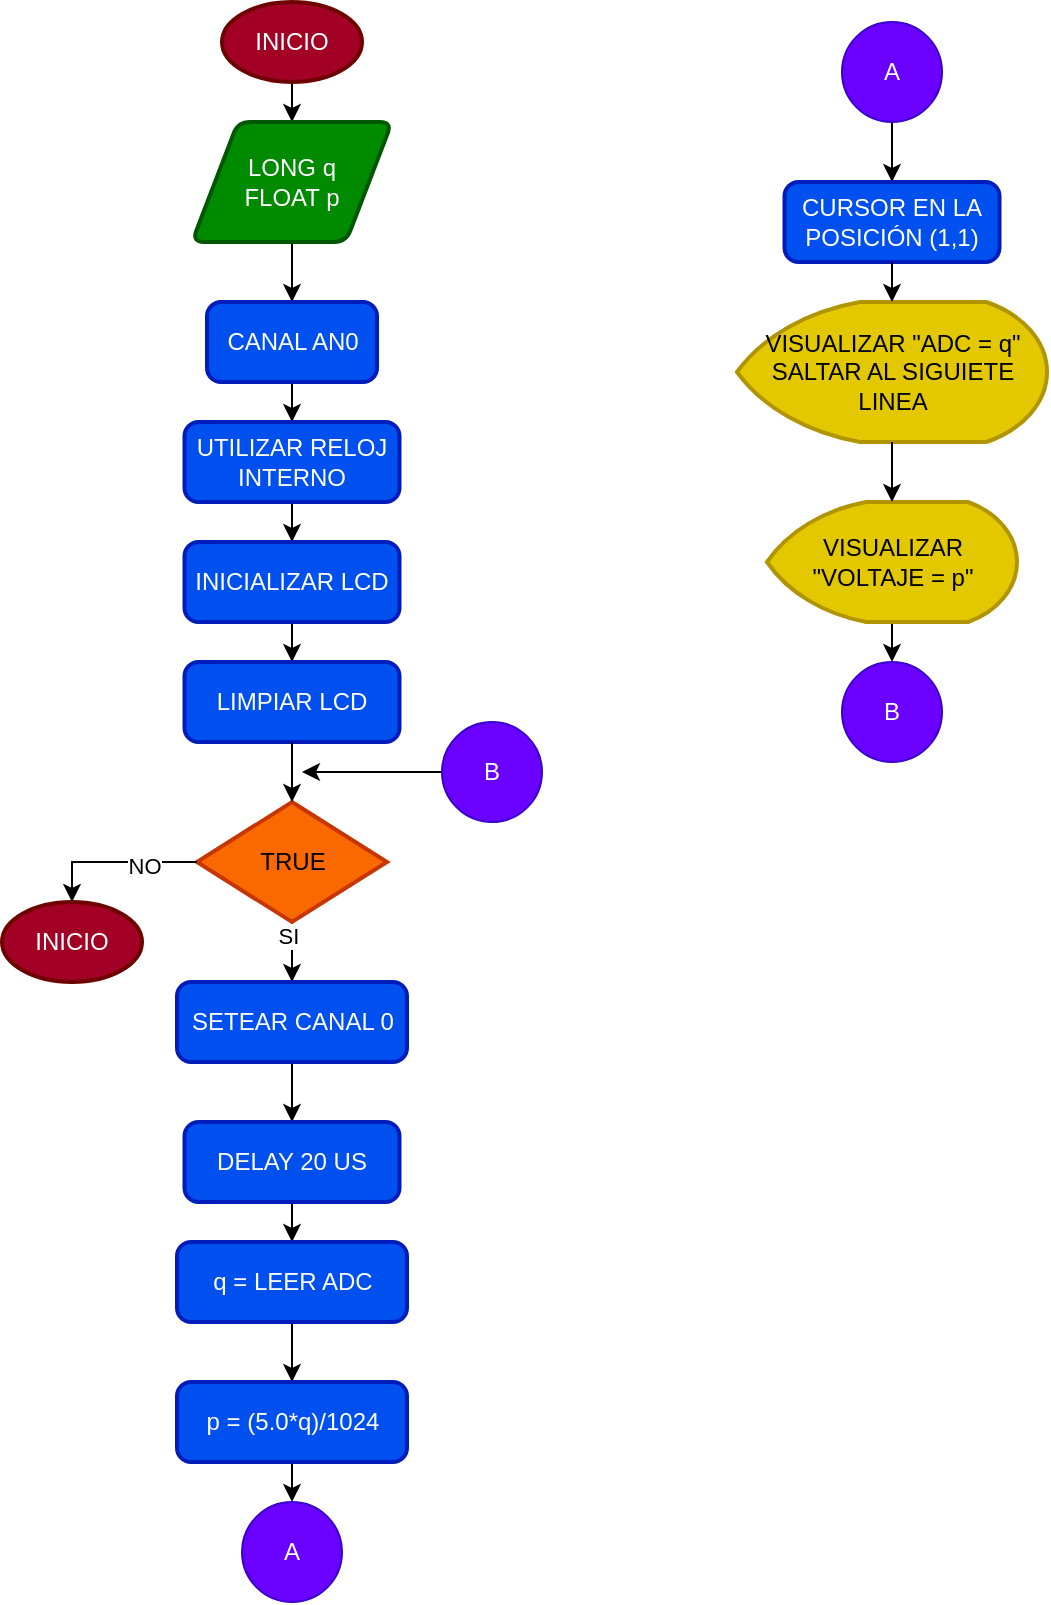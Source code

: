 <mxfile version="24.7.5">
  <diagram name="Página-1" id="G9VKpVjVFx4DaCUlaQKF">
    <mxGraphModel dx="1760" dy="1064" grid="1" gridSize="10" guides="1" tooltips="1" connect="1" arrows="1" fold="1" page="1" pageScale="1" pageWidth="850" pageHeight="1100" math="0" shadow="0">
      <root>
        <mxCell id="0" />
        <mxCell id="1" parent="0" />
        <mxCell id="YQLVZ1mfkx_xQIe-WTQi-8" style="edgeStyle=orthogonalEdgeStyle;rounded=0;orthogonalLoop=1;jettySize=auto;html=1;exitX=0.5;exitY=1;exitDx=0;exitDy=0;exitPerimeter=0;entryX=0.5;entryY=0;entryDx=0;entryDy=0;" edge="1" parent="1" source="YQLVZ1mfkx_xQIe-WTQi-1" target="YQLVZ1mfkx_xQIe-WTQi-2">
          <mxGeometry relative="1" as="geometry" />
        </mxCell>
        <mxCell id="YQLVZ1mfkx_xQIe-WTQi-1" value="INICIO" style="strokeWidth=2;html=1;shape=mxgraph.flowchart.start_1;whiteSpace=wrap;fillColor=#a20025;fontColor=#ffffff;strokeColor=#6F0000;" vertex="1" parent="1">
          <mxGeometry x="160" y="60" width="70" height="40" as="geometry" />
        </mxCell>
        <mxCell id="YQLVZ1mfkx_xQIe-WTQi-9" style="edgeStyle=orthogonalEdgeStyle;rounded=0;orthogonalLoop=1;jettySize=auto;html=1;exitX=0.5;exitY=1;exitDx=0;exitDy=0;entryX=0.5;entryY=0;entryDx=0;entryDy=0;" edge="1" parent="1" source="YQLVZ1mfkx_xQIe-WTQi-2" target="YQLVZ1mfkx_xQIe-WTQi-3">
          <mxGeometry relative="1" as="geometry" />
        </mxCell>
        <mxCell id="YQLVZ1mfkx_xQIe-WTQi-2" value="LONG q&lt;div&gt;FLOAT p&lt;/div&gt;" style="shape=parallelogram;html=1;strokeWidth=2;perimeter=parallelogramPerimeter;whiteSpace=wrap;rounded=1;arcSize=12;size=0.23;fillColor=#008a00;fontColor=#ffffff;strokeColor=#005700;" vertex="1" parent="1">
          <mxGeometry x="145" y="120" width="100" height="60" as="geometry" />
        </mxCell>
        <mxCell id="YQLVZ1mfkx_xQIe-WTQi-10" style="edgeStyle=orthogonalEdgeStyle;rounded=0;orthogonalLoop=1;jettySize=auto;html=1;exitX=0.5;exitY=1;exitDx=0;exitDy=0;entryX=0.5;entryY=0;entryDx=0;entryDy=0;" edge="1" parent="1" source="YQLVZ1mfkx_xQIe-WTQi-3" target="YQLVZ1mfkx_xQIe-WTQi-4">
          <mxGeometry relative="1" as="geometry" />
        </mxCell>
        <mxCell id="YQLVZ1mfkx_xQIe-WTQi-3" value="CANAL AN0" style="rounded=1;whiteSpace=wrap;html=1;absoluteArcSize=1;arcSize=14;strokeWidth=2;fillColor=#0050ef;fontColor=#ffffff;strokeColor=#001DBC;" vertex="1" parent="1">
          <mxGeometry x="152.5" y="210" width="85" height="40" as="geometry" />
        </mxCell>
        <mxCell id="YQLVZ1mfkx_xQIe-WTQi-11" style="edgeStyle=orthogonalEdgeStyle;rounded=0;orthogonalLoop=1;jettySize=auto;html=1;exitX=0.5;exitY=1;exitDx=0;exitDy=0;entryX=0.5;entryY=0;entryDx=0;entryDy=0;" edge="1" parent="1" source="YQLVZ1mfkx_xQIe-WTQi-4" target="YQLVZ1mfkx_xQIe-WTQi-5">
          <mxGeometry relative="1" as="geometry" />
        </mxCell>
        <mxCell id="YQLVZ1mfkx_xQIe-WTQi-4" value="UTILIZAR RELOJ INTERNO" style="rounded=1;whiteSpace=wrap;html=1;absoluteArcSize=1;arcSize=14;strokeWidth=2;fillColor=#0050ef;fontColor=#ffffff;strokeColor=#001DBC;" vertex="1" parent="1">
          <mxGeometry x="141.25" y="270" width="107.5" height="40" as="geometry" />
        </mxCell>
        <mxCell id="YQLVZ1mfkx_xQIe-WTQi-12" style="edgeStyle=orthogonalEdgeStyle;rounded=0;orthogonalLoop=1;jettySize=auto;html=1;exitX=0.5;exitY=1;exitDx=0;exitDy=0;entryX=0.5;entryY=0;entryDx=0;entryDy=0;" edge="1" parent="1" source="YQLVZ1mfkx_xQIe-WTQi-5" target="YQLVZ1mfkx_xQIe-WTQi-6">
          <mxGeometry relative="1" as="geometry" />
        </mxCell>
        <mxCell id="YQLVZ1mfkx_xQIe-WTQi-5" value="INICIALIZAR LCD" style="rounded=1;whiteSpace=wrap;html=1;absoluteArcSize=1;arcSize=14;strokeWidth=2;fillColor=#0050ef;fontColor=#ffffff;strokeColor=#001DBC;" vertex="1" parent="1">
          <mxGeometry x="141.25" y="330" width="107.5" height="40" as="geometry" />
        </mxCell>
        <mxCell id="YQLVZ1mfkx_xQIe-WTQi-6" value="LIMPIAR LCD" style="rounded=1;whiteSpace=wrap;html=1;absoluteArcSize=1;arcSize=14;strokeWidth=2;fillColor=#0050ef;fontColor=#ffffff;strokeColor=#001DBC;" vertex="1" parent="1">
          <mxGeometry x="141.25" y="390" width="107.5" height="40" as="geometry" />
        </mxCell>
        <mxCell id="YQLVZ1mfkx_xQIe-WTQi-19" style="edgeStyle=orthogonalEdgeStyle;rounded=0;orthogonalLoop=1;jettySize=auto;html=1;exitX=0.5;exitY=1;exitDx=0;exitDy=0;exitPerimeter=0;entryX=0.5;entryY=0;entryDx=0;entryDy=0;" edge="1" parent="1" source="YQLVZ1mfkx_xQIe-WTQi-7" target="YQLVZ1mfkx_xQIe-WTQi-14">
          <mxGeometry relative="1" as="geometry" />
        </mxCell>
        <mxCell id="YQLVZ1mfkx_xQIe-WTQi-23" value="SI" style="edgeLabel;html=1;align=center;verticalAlign=middle;resizable=0;points=[];" vertex="1" connectable="0" parent="YQLVZ1mfkx_xQIe-WTQi-19">
          <mxGeometry x="-0.533" y="-2" relative="1" as="geometry">
            <mxPoint as="offset" />
          </mxGeometry>
        </mxCell>
        <mxCell id="YQLVZ1mfkx_xQIe-WTQi-7" value="TRUE" style="strokeWidth=2;html=1;shape=mxgraph.flowchart.decision;whiteSpace=wrap;fillColor=#fa6800;fontColor=#000000;strokeColor=#C73500;" vertex="1" parent="1">
          <mxGeometry x="147.5" y="460" width="95" height="60" as="geometry" />
        </mxCell>
        <mxCell id="YQLVZ1mfkx_xQIe-WTQi-13" style="edgeStyle=orthogonalEdgeStyle;rounded=0;orthogonalLoop=1;jettySize=auto;html=1;exitX=0.5;exitY=1;exitDx=0;exitDy=0;entryX=0.5;entryY=0;entryDx=0;entryDy=0;entryPerimeter=0;" edge="1" parent="1" source="YQLVZ1mfkx_xQIe-WTQi-6" target="YQLVZ1mfkx_xQIe-WTQi-7">
          <mxGeometry relative="1" as="geometry" />
        </mxCell>
        <mxCell id="YQLVZ1mfkx_xQIe-WTQi-20" style="edgeStyle=orthogonalEdgeStyle;rounded=0;orthogonalLoop=1;jettySize=auto;html=1;exitX=0.5;exitY=1;exitDx=0;exitDy=0;entryX=0.5;entryY=0;entryDx=0;entryDy=0;" edge="1" parent="1" source="YQLVZ1mfkx_xQIe-WTQi-14" target="YQLVZ1mfkx_xQIe-WTQi-15">
          <mxGeometry relative="1" as="geometry" />
        </mxCell>
        <mxCell id="YQLVZ1mfkx_xQIe-WTQi-14" value="SETEAR CANAL 0" style="rounded=1;whiteSpace=wrap;html=1;absoluteArcSize=1;arcSize=14;strokeWidth=2;fillColor=#0050ef;fontColor=#ffffff;strokeColor=#001DBC;" vertex="1" parent="1">
          <mxGeometry x="137.5" y="550" width="115" height="40" as="geometry" />
        </mxCell>
        <mxCell id="YQLVZ1mfkx_xQIe-WTQi-21" style="edgeStyle=orthogonalEdgeStyle;rounded=0;orthogonalLoop=1;jettySize=auto;html=1;exitX=0.5;exitY=1;exitDx=0;exitDy=0;entryX=0.5;entryY=0;entryDx=0;entryDy=0;" edge="1" parent="1" source="YQLVZ1mfkx_xQIe-WTQi-15" target="YQLVZ1mfkx_xQIe-WTQi-16">
          <mxGeometry relative="1" as="geometry" />
        </mxCell>
        <mxCell id="YQLVZ1mfkx_xQIe-WTQi-15" value="DELAY 20 US" style="rounded=1;whiteSpace=wrap;html=1;absoluteArcSize=1;arcSize=14;strokeWidth=2;fillColor=#0050ef;fontColor=#ffffff;strokeColor=#001DBC;" vertex="1" parent="1">
          <mxGeometry x="141.25" y="620" width="107.5" height="40" as="geometry" />
        </mxCell>
        <mxCell id="YQLVZ1mfkx_xQIe-WTQi-22" style="edgeStyle=orthogonalEdgeStyle;rounded=0;orthogonalLoop=1;jettySize=auto;html=1;exitX=0.5;exitY=1;exitDx=0;exitDy=0;entryX=0.5;entryY=0;entryDx=0;entryDy=0;" edge="1" parent="1" source="YQLVZ1mfkx_xQIe-WTQi-16" target="YQLVZ1mfkx_xQIe-WTQi-17">
          <mxGeometry relative="1" as="geometry" />
        </mxCell>
        <mxCell id="YQLVZ1mfkx_xQIe-WTQi-16" value="q = LEER ADC" style="rounded=1;whiteSpace=wrap;html=1;absoluteArcSize=1;arcSize=14;strokeWidth=2;fillColor=#0050ef;fontColor=#ffffff;strokeColor=#001DBC;" vertex="1" parent="1">
          <mxGeometry x="137.5" y="680" width="115" height="40" as="geometry" />
        </mxCell>
        <mxCell id="YQLVZ1mfkx_xQIe-WTQi-30" style="edgeStyle=orthogonalEdgeStyle;rounded=0;orthogonalLoop=1;jettySize=auto;html=1;exitX=0.5;exitY=1;exitDx=0;exitDy=0;entryX=0.5;entryY=0;entryDx=0;entryDy=0;" edge="1" parent="1" source="YQLVZ1mfkx_xQIe-WTQi-17" target="YQLVZ1mfkx_xQIe-WTQi-29">
          <mxGeometry relative="1" as="geometry" />
        </mxCell>
        <mxCell id="YQLVZ1mfkx_xQIe-WTQi-17" value="p = (5.0*q)/1024" style="rounded=1;whiteSpace=wrap;html=1;absoluteArcSize=1;arcSize=14;strokeWidth=2;fillColor=#0050ef;fontColor=#ffffff;strokeColor=#001DBC;" vertex="1" parent="1">
          <mxGeometry x="137.5" y="750" width="115" height="40" as="geometry" />
        </mxCell>
        <mxCell id="YQLVZ1mfkx_xQIe-WTQi-26" value="INICIO" style="strokeWidth=2;html=1;shape=mxgraph.flowchart.start_1;whiteSpace=wrap;fillColor=#a20025;fontColor=#ffffff;strokeColor=#6F0000;" vertex="1" parent="1">
          <mxGeometry x="50" y="510" width="70" height="40" as="geometry" />
        </mxCell>
        <mxCell id="YQLVZ1mfkx_xQIe-WTQi-27" style="edgeStyle=orthogonalEdgeStyle;rounded=0;orthogonalLoop=1;jettySize=auto;html=1;exitX=0;exitY=0.5;exitDx=0;exitDy=0;exitPerimeter=0;entryX=0.5;entryY=0;entryDx=0;entryDy=0;entryPerimeter=0;" edge="1" parent="1" source="YQLVZ1mfkx_xQIe-WTQi-7" target="YQLVZ1mfkx_xQIe-WTQi-26">
          <mxGeometry relative="1" as="geometry" />
        </mxCell>
        <mxCell id="YQLVZ1mfkx_xQIe-WTQi-28" value="NO" style="edgeLabel;html=1;align=center;verticalAlign=middle;resizable=0;points=[];" vertex="1" connectable="0" parent="YQLVZ1mfkx_xQIe-WTQi-27">
          <mxGeometry x="-0.358" y="2" relative="1" as="geometry">
            <mxPoint as="offset" />
          </mxGeometry>
        </mxCell>
        <mxCell id="YQLVZ1mfkx_xQIe-WTQi-29" value="A" style="ellipse;whiteSpace=wrap;html=1;aspect=fixed;fillColor=#6a00ff;fontColor=#ffffff;strokeColor=#3700CC;" vertex="1" parent="1">
          <mxGeometry x="170" y="810" width="50" height="50" as="geometry" />
        </mxCell>
        <mxCell id="YQLVZ1mfkx_xQIe-WTQi-33" style="edgeStyle=orthogonalEdgeStyle;rounded=0;orthogonalLoop=1;jettySize=auto;html=1;exitX=0;exitY=0.5;exitDx=0;exitDy=0;" edge="1" parent="1" source="YQLVZ1mfkx_xQIe-WTQi-31">
          <mxGeometry relative="1" as="geometry">
            <mxPoint x="200" y="445" as="targetPoint" />
          </mxGeometry>
        </mxCell>
        <mxCell id="YQLVZ1mfkx_xQIe-WTQi-31" value="B" style="ellipse;whiteSpace=wrap;html=1;aspect=fixed;fillColor=#6a00ff;fontColor=#ffffff;strokeColor=#3700CC;" vertex="1" parent="1">
          <mxGeometry x="270" y="420" width="50" height="50" as="geometry" />
        </mxCell>
        <mxCell id="YQLVZ1mfkx_xQIe-WTQi-38" style="edgeStyle=orthogonalEdgeStyle;rounded=0;orthogonalLoop=1;jettySize=auto;html=1;exitX=0.5;exitY=1;exitDx=0;exitDy=0;entryX=0.5;entryY=0;entryDx=0;entryDy=0;" edge="1" parent="1" source="YQLVZ1mfkx_xQIe-WTQi-34" target="YQLVZ1mfkx_xQIe-WTQi-35">
          <mxGeometry relative="1" as="geometry" />
        </mxCell>
        <mxCell id="YQLVZ1mfkx_xQIe-WTQi-34" value="A" style="ellipse;whiteSpace=wrap;html=1;aspect=fixed;fillColor=#6a00ff;fontColor=#ffffff;strokeColor=#3700CC;" vertex="1" parent="1">
          <mxGeometry x="470" y="70" width="50" height="50" as="geometry" />
        </mxCell>
        <mxCell id="YQLVZ1mfkx_xQIe-WTQi-35" value="CURSOR EN LA POSICIÓN (1,1)" style="rounded=1;whiteSpace=wrap;html=1;absoluteArcSize=1;arcSize=14;strokeWidth=2;fillColor=#0050ef;fontColor=#ffffff;strokeColor=#001DBC;" vertex="1" parent="1">
          <mxGeometry x="441.25" y="150" width="107.5" height="40" as="geometry" />
        </mxCell>
        <mxCell id="YQLVZ1mfkx_xQIe-WTQi-36" value="VISUALIZAR &quot;ADC = q&quot; SALTAR AL SIGUIETE LINEA" style="strokeWidth=2;html=1;shape=mxgraph.flowchart.display;whiteSpace=wrap;fillColor=#e3c800;fontColor=#000000;strokeColor=#B09500;" vertex="1" parent="1">
          <mxGeometry x="417.5" y="210" width="155" height="70" as="geometry" />
        </mxCell>
        <mxCell id="YQLVZ1mfkx_xQIe-WTQi-42" style="edgeStyle=orthogonalEdgeStyle;rounded=0;orthogonalLoop=1;jettySize=auto;html=1;exitX=0.5;exitY=1;exitDx=0;exitDy=0;exitPerimeter=0;entryX=0.5;entryY=0;entryDx=0;entryDy=0;" edge="1" parent="1" source="YQLVZ1mfkx_xQIe-WTQi-37" target="YQLVZ1mfkx_xQIe-WTQi-41">
          <mxGeometry relative="1" as="geometry" />
        </mxCell>
        <mxCell id="YQLVZ1mfkx_xQIe-WTQi-37" value="VISUALIZAR &quot;VOLTAJE = p&quot;" style="strokeWidth=2;html=1;shape=mxgraph.flowchart.display;whiteSpace=wrap;fillColor=#e3c800;fontColor=#000000;strokeColor=#B09500;" vertex="1" parent="1">
          <mxGeometry x="432.5" y="310" width="125" height="60" as="geometry" />
        </mxCell>
        <mxCell id="YQLVZ1mfkx_xQIe-WTQi-39" style="edgeStyle=orthogonalEdgeStyle;rounded=0;orthogonalLoop=1;jettySize=auto;html=1;exitX=0.5;exitY=1;exitDx=0;exitDy=0;entryX=0.5;entryY=0;entryDx=0;entryDy=0;entryPerimeter=0;" edge="1" parent="1" source="YQLVZ1mfkx_xQIe-WTQi-35" target="YQLVZ1mfkx_xQIe-WTQi-36">
          <mxGeometry relative="1" as="geometry" />
        </mxCell>
        <mxCell id="YQLVZ1mfkx_xQIe-WTQi-40" style="edgeStyle=orthogonalEdgeStyle;rounded=0;orthogonalLoop=1;jettySize=auto;html=1;exitX=0.5;exitY=1;exitDx=0;exitDy=0;exitPerimeter=0;entryX=0.5;entryY=0;entryDx=0;entryDy=0;entryPerimeter=0;" edge="1" parent="1" source="YQLVZ1mfkx_xQIe-WTQi-36" target="YQLVZ1mfkx_xQIe-WTQi-37">
          <mxGeometry relative="1" as="geometry" />
        </mxCell>
        <mxCell id="YQLVZ1mfkx_xQIe-WTQi-41" value="B" style="ellipse;whiteSpace=wrap;html=1;aspect=fixed;fillColor=#6a00ff;fontColor=#ffffff;strokeColor=#3700CC;" vertex="1" parent="1">
          <mxGeometry x="470" y="390" width="50" height="50" as="geometry" />
        </mxCell>
      </root>
    </mxGraphModel>
  </diagram>
</mxfile>
